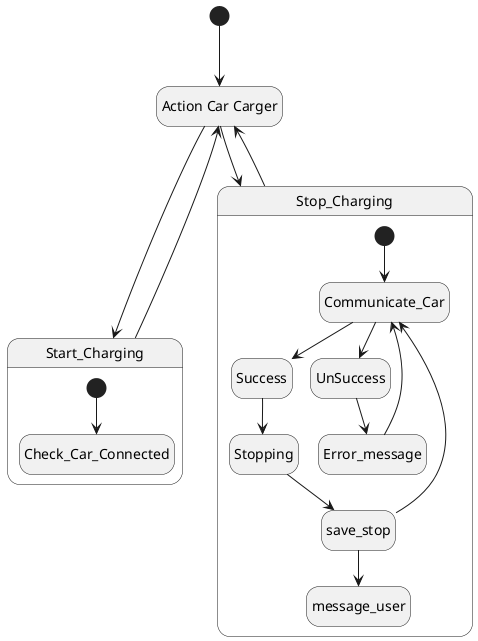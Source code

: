 @startuml
'https://plantuml.com/state-diagram

hide empty description

state "Action Car Carger" as actioncarcharg
[*] --> actioncarcharg

state Start_Charging {
[*] --> Check_Car_Connected
}

state Stop_Charging {
[*] --> Communicate_Car
Communicate_Car --> Success
Success --> Stopping
Stopping --> save_stop
save_stop --> Communicate_Car
save_stop --> message_user
Communicate_Car --> UnSuccess
UnSuccess --> Error_message
Error_message --> Communicate_Car
}

actioncarcharg --> Start_Charging
Start_Charging --> actioncarcharg
actioncarcharg --> Stop_Charging
Stop_Charging --> actioncarcharg

@enduml